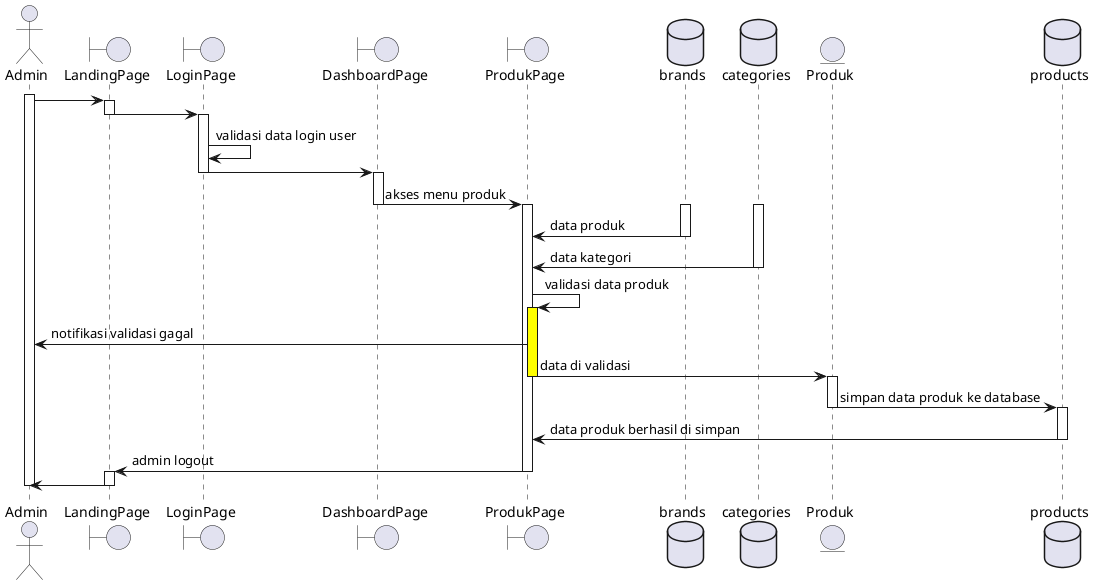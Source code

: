 @startuml

actor Admin as admin
boundary LandingPage as landing_page
boundary LoginPage as login_page
boundary DashboardPage as admin_page
boundary ProdukPage as product_page

database brands as brands_table
database categories as categories_table

entity Produk as product_entity

database products as product_table


activate admin
admin -> landing_page

activate landing_page
landing_page -> login_page
deactivate landing_page

activate login_page
login_page -> login_page : validasi data login user

login_page -> admin_page
deactivate login_page

activate admin_page
admin_page -> product_page : akses menu produk
deactivate admin_page

activate product_page
activate brands_table
activate categories_table

brands_table -> product_page : data produk
deactivate brands_table

categories_table -> product_page : data kategori
deactivate categories_table

product_page -> product_page : validasi data produk
activate product_page #Yellow

product_page -> admin : notifikasi validasi gagal

product_page -> product_entity : data di validasi
deactivate product_page

activate product_entity
product_entity -> product_table : simpan data produk ke database
deactivate product_entity

activate product_table
product_table -> product_page : data produk berhasil di simpan
deactivate product_table

product_page -> landing_page : admin logout
deactivate product_page

activate landing_page
landing_page -> admin
deactivate landing_page
deactivate admin








' product_page -> product_page : validasi data produk











@enduml